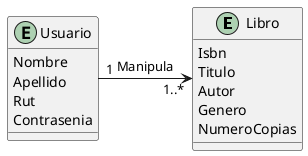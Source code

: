 @startuml

Entity Libro{
Isbn
Titulo
Autor
Genero
NumeroCopias
}
Entity Usuario{
Nombre
Apellido
Rut
Contrasenia
}

Usuario "1"->"1..*" Libro: Manipula
@enduml